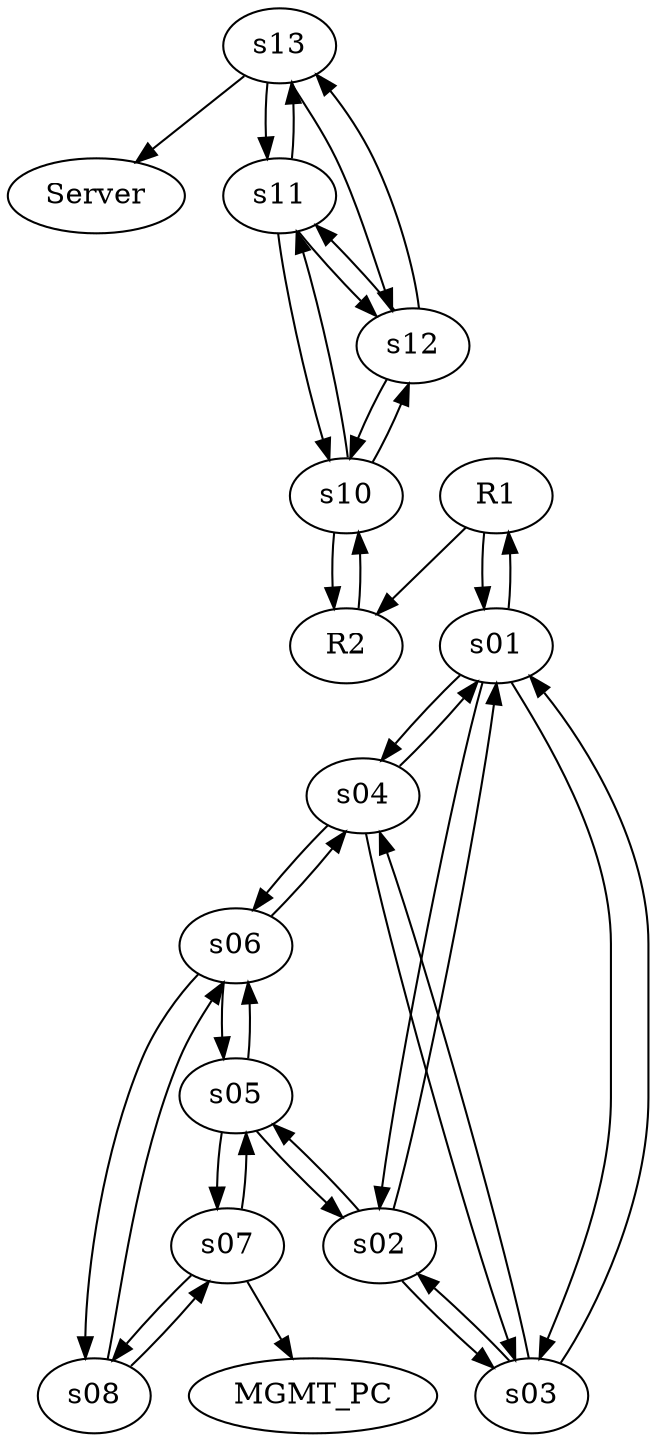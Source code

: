 digraph My_Network {
	s13 -> Server
	s07 -> MGMT_PC
	R1 -> R2
	s02 -> s01
	s02 -> s03
	s02 -> s05
	s04 -> s01
	s04 -> s03
	s04 -> s06
	s01 -> R1
	s01 -> s03
	s01 -> s02
	s01 -> s04
	s08 -> s07
	s08 -> s06
	s03 -> s01
	s03 -> s02
	s03 -> s04
	R2 -> s10
	s13 -> s11
	s13 -> s12
	R1 -> s01
	s11 -> s10
	s11 -> s12
	s11 -> s13
	s10 -> R2
	s10 -> s11
	s10 -> s12
	s12 -> s10
	s12 -> s11
	s12 -> s13
	s07 -> s05
	s07 -> s08
	s06 -> s05
	s06 -> s04
	s06 -> s08
	s05 -> s02
	s05 -> s07
	s05 -> s06
}
